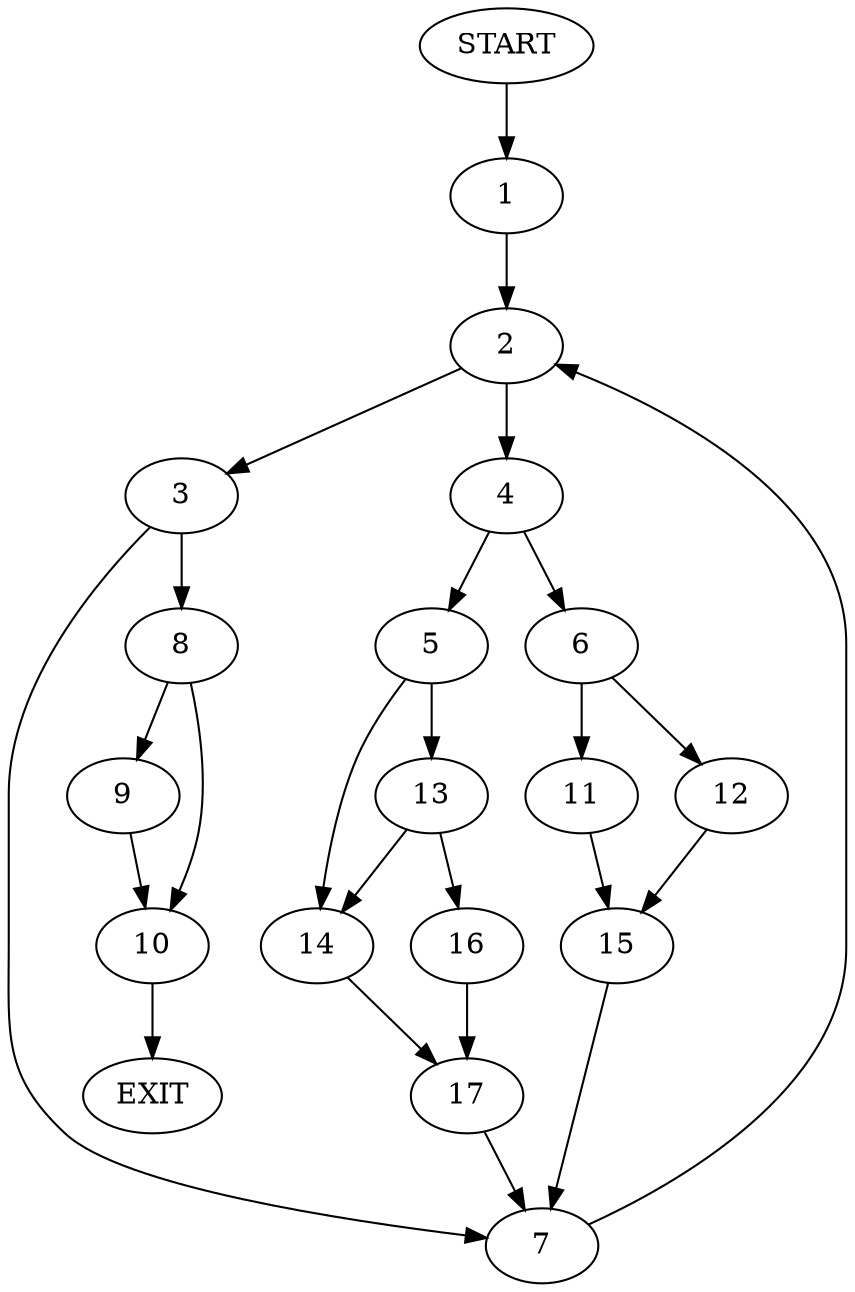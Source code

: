 digraph {
0 [label="START"]
18 [label="EXIT"]
0 -> 1
1 -> 2
2 -> 3
2 -> 4
4 -> 5
4 -> 6
3 -> 7
3 -> 8
7 -> 2
8 -> 9
8 -> 10
9 -> 10
10 -> 18
6 -> 11
6 -> 12
5 -> 13
5 -> 14
12 -> 15
11 -> 15
15 -> 7
13 -> 16
13 -> 14
14 -> 17
16 -> 17
17 -> 7
}
